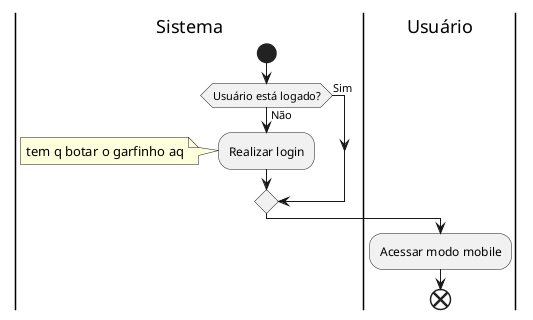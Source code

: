 @startuml mobile

|Sistema|
start
if (Usuário está logado?) then (Não) 
:Realizar login;
note left: tem q botar o garfinho aq
else (Sim)
endif 

|Usuário|
:Acessar modo mobile;
end
